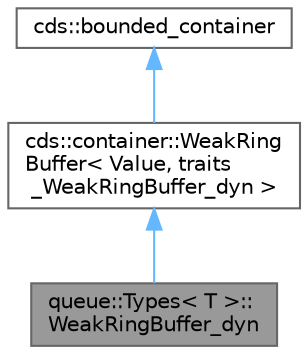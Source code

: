 digraph "queue::Types&lt; T &gt;::WeakRingBuffer_dyn"
{
 // LATEX_PDF_SIZE
  bgcolor="transparent";
  edge [fontname=Helvetica,fontsize=10,labelfontname=Helvetica,labelfontsize=10];
  node [fontname=Helvetica,fontsize=10,shape=box,height=0.2,width=0.4];
  Node1 [id="Node000001",label="queue::Types\< T \>::\lWeakRingBuffer_dyn",height=0.2,width=0.4,color="gray40", fillcolor="grey60", style="filled", fontcolor="black",tooltip=" "];
  Node2 -> Node1 [id="edge1_Node000001_Node000002",dir="back",color="steelblue1",style="solid",tooltip=" "];
  Node2 [id="Node000002",label="cds::container::WeakRing\lBuffer\< Value, traits\l_WeakRingBuffer_dyn \>",height=0.2,width=0.4,color="gray40", fillcolor="white", style="filled",URL="$classcds_1_1container_1_1_weak_ring_buffer.html",tooltip=" "];
  Node3 -> Node2 [id="edge2_Node000002_Node000003",dir="back",color="steelblue1",style="solid",tooltip=" "];
  Node3 [id="Node000003",label="cds::bounded_container",height=0.2,width=0.4,color="gray40", fillcolor="white", style="filled",URL="$structcds_1_1bounded__container.html",tooltip="Bounded container"];
}
